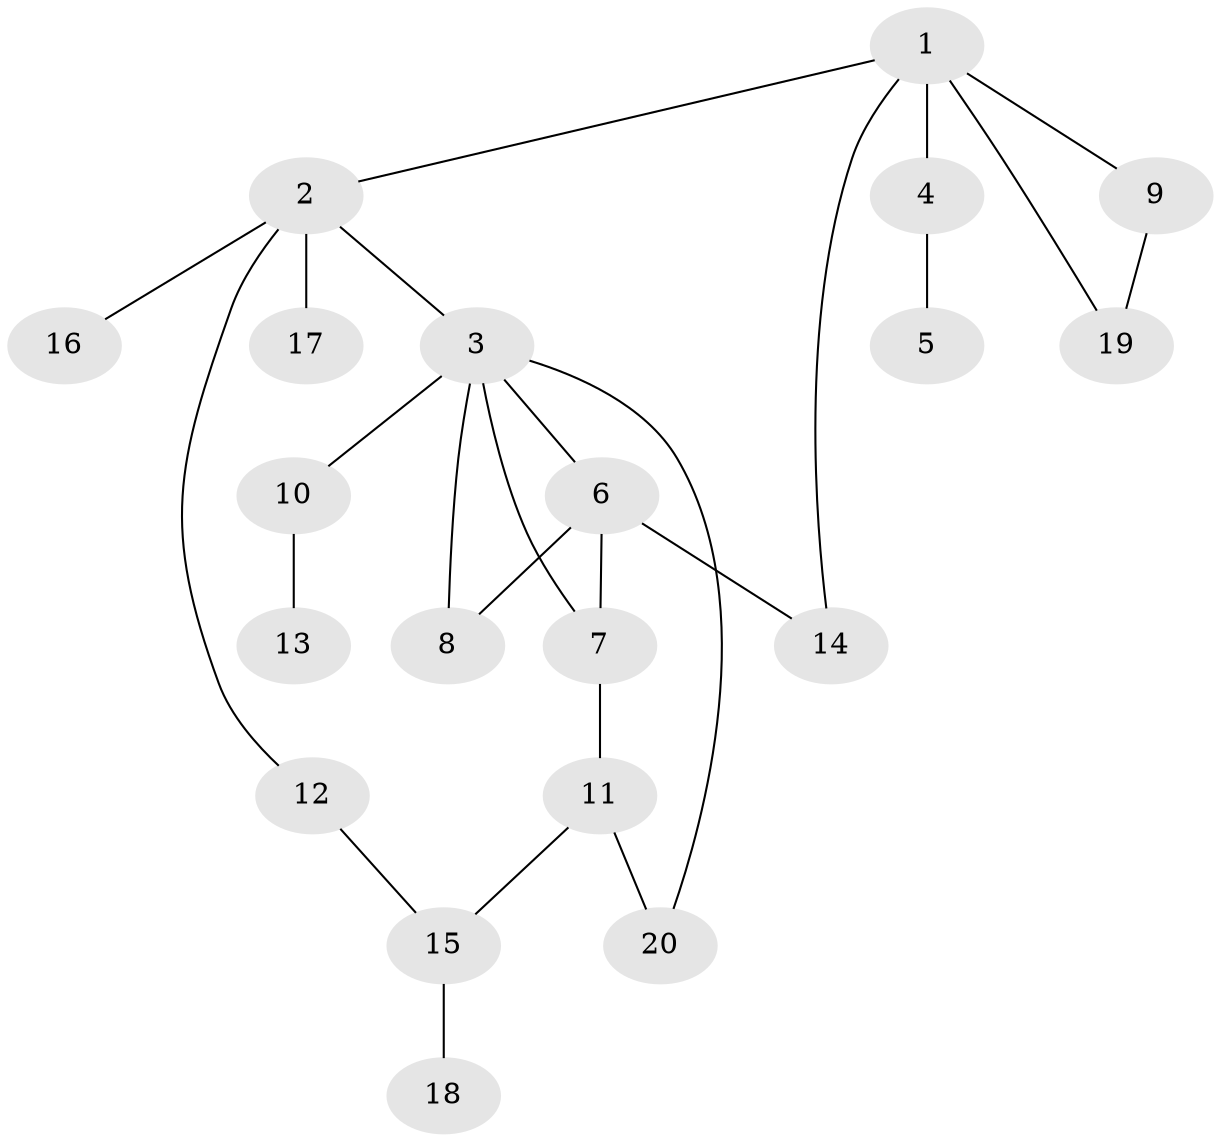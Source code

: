 // Generated by graph-tools (version 1.1) at 2025/46/02/15/25 05:46:28]
// undirected, 20 vertices, 25 edges
graph export_dot {
graph [start="1"]
  node [color=gray90,style=filled];
  1;
  2;
  3;
  4;
  5;
  6;
  7;
  8;
  9;
  10;
  11;
  12;
  13;
  14;
  15;
  16;
  17;
  18;
  19;
  20;
  1 -- 2;
  1 -- 4;
  1 -- 9;
  1 -- 14;
  1 -- 19;
  2 -- 3;
  2 -- 12;
  2 -- 16;
  2 -- 17;
  3 -- 6;
  3 -- 10;
  3 -- 7;
  3 -- 20;
  3 -- 8;
  4 -- 5;
  6 -- 7;
  6 -- 8;
  6 -- 14;
  7 -- 11;
  9 -- 19;
  10 -- 13;
  11 -- 15;
  11 -- 20;
  12 -- 15;
  15 -- 18;
}
